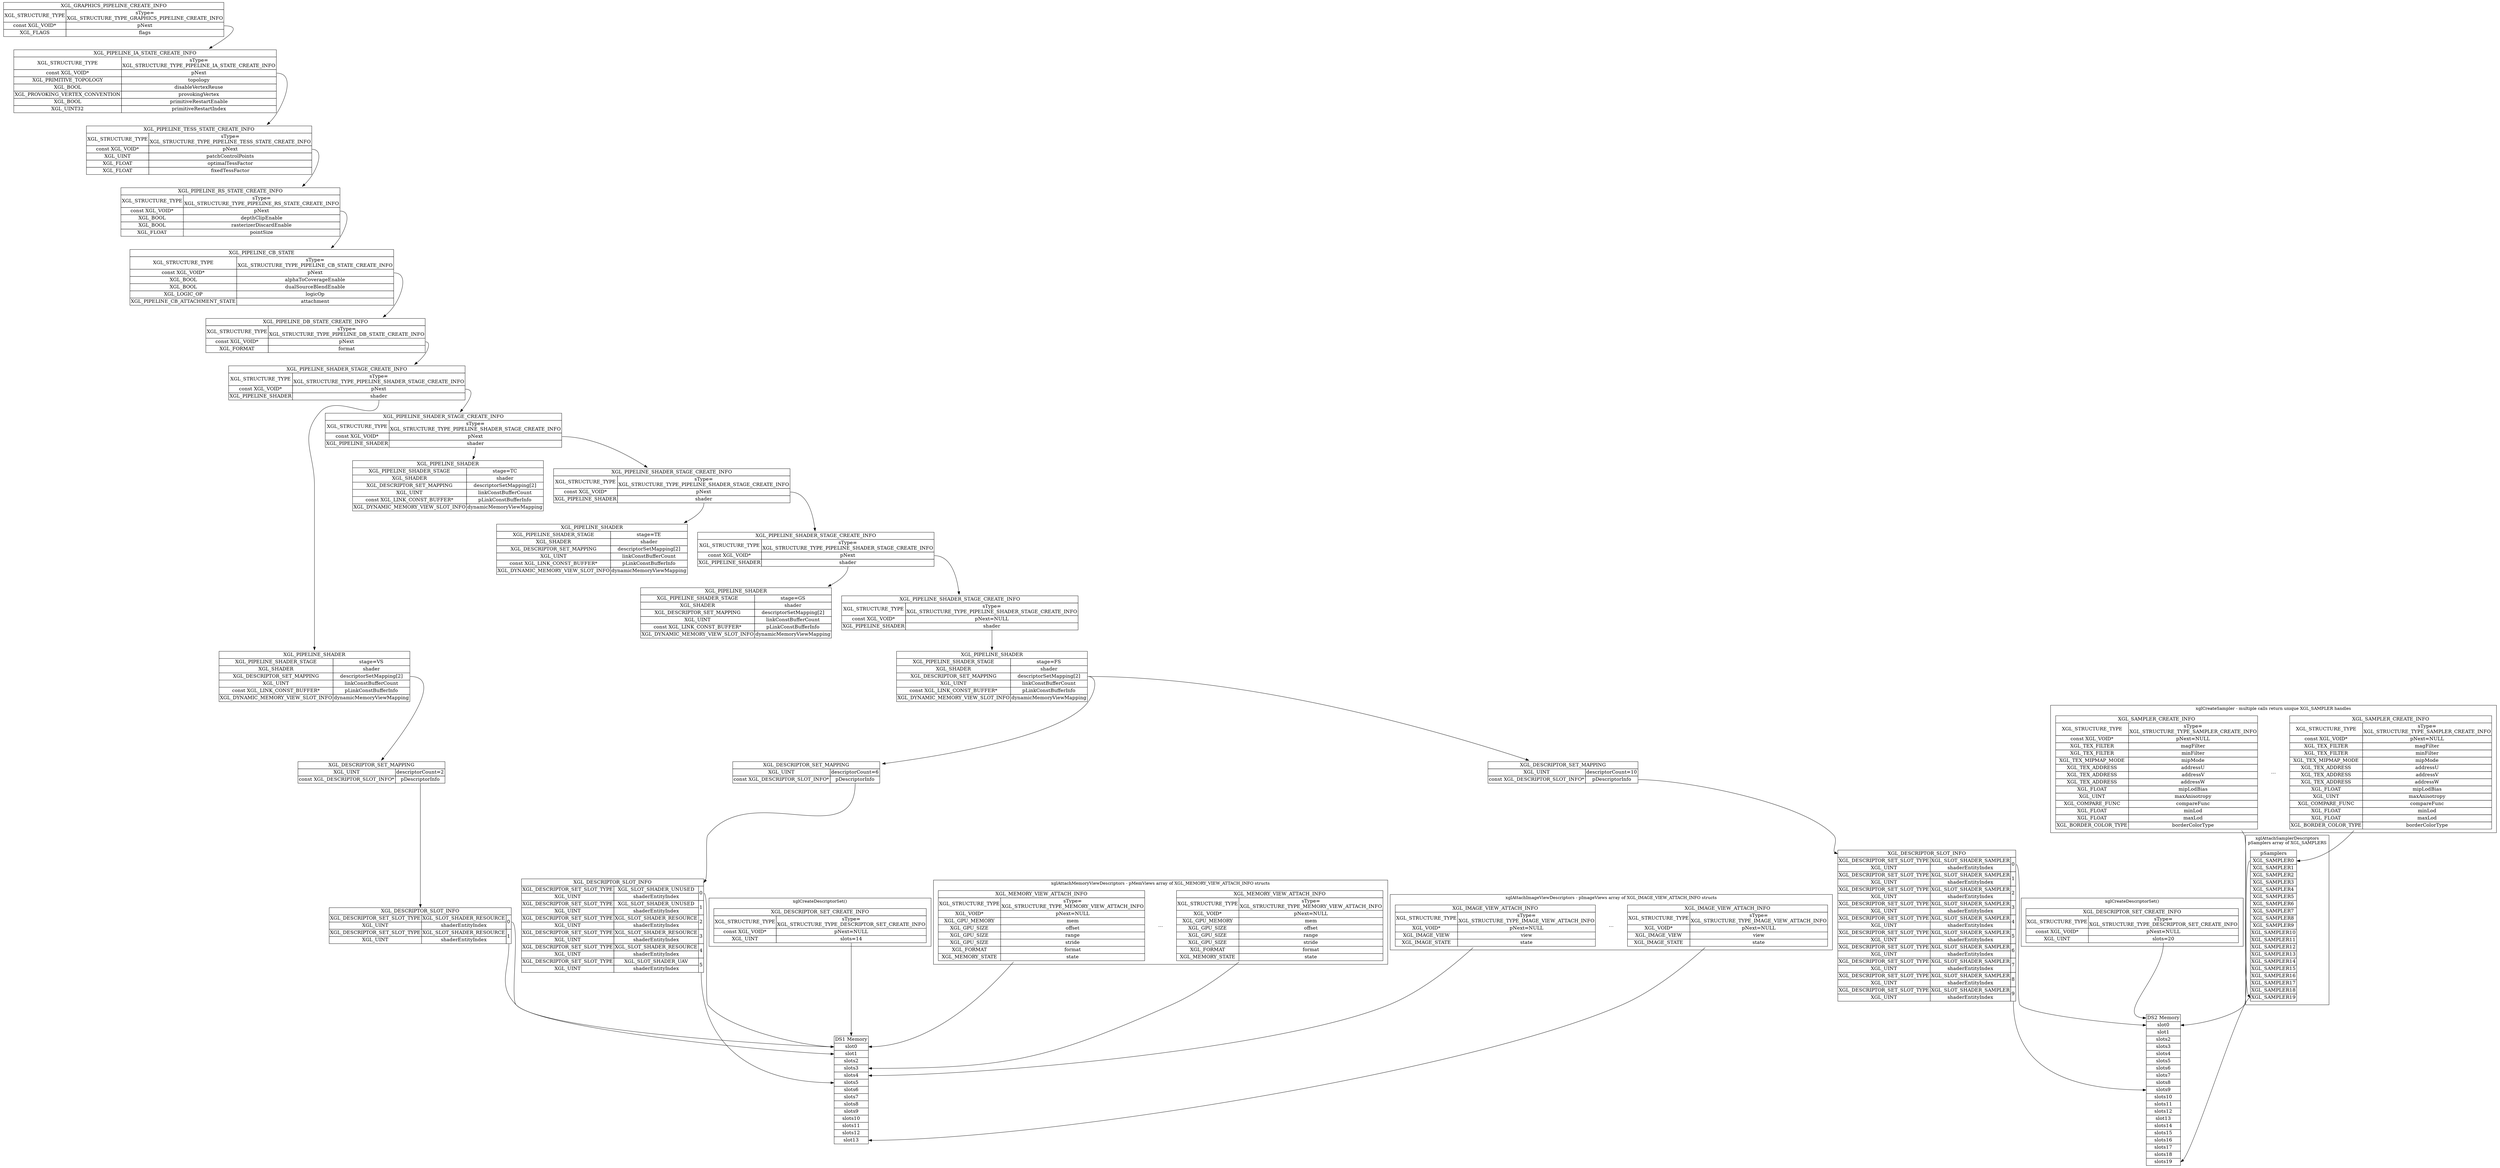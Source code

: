 digraph g {
graph [
rankdir = "TB"
];
node [
fontsize = "16"
shape = "plaintext"
];
edge [
];
"_XGL_GRAPHICS_PIPELINE_CREATE_INFO" [
label = <<TABLE BORDER="0" CELLBORDER="1" CELLSPACING="0"> <TR><TD COLSPAN="2" PORT="f0">XGL_GRAPHICS_PIPELINE_CREATE_INFO</TD></TR><TR><TD>XGL_STRUCTURE_TYPE</TD><TD>sType=<BR/>XGL_STRUCTURE_TYPE_GRAPHICS_PIPELINE_CREATE_INFO</TD></TR><TR><TD>const XGL_VOID*</TD><TD PORT="f2">pNext</TD></TR><TR><TD>XGL_FLAGS</TD><TD>flags</TD></TR></TABLE>>
];
"_XGL_PIPELINE_IA_STATE_CREATE_INFO" [
label = <<TABLE BORDER="0" CELLBORDER="1" CELLSPACING="0"> <TR><TD COLSPAN="2" PORT="f0">XGL_PIPELINE_IA_STATE_CREATE_INFO</TD></TR><TR><TD>XGL_STRUCTURE_TYPE</TD><TD>sType=<BR/>XGL_STRUCTURE_TYPE_PIPELINE_IA_STATE_CREATE_INFO</TD></TR><TR><TD>const XGL_VOID*</TD><TD PORT="f2">pNext</TD></TR><TR><TD>XGL_PRIMITIVE_TOPOLOGY</TD><TD>topology</TD></TR><TR><TD>XGL_BOOL</TD><TD>disableVertexReuse</TD></TR><TR><TD>XGL_PROVOKING_VERTEX_CONVENTION</TD><TD>provokingVertex</TD></TR><TR><TD>XGL_BOOL</TD><TD>primitiveRestartEnable</TD></TR><TR><TD>XGL_UINT32</TD><TD>primitiveRestartIndex</TD></TR></TABLE>>
];
"_XGL_PIPELINE_TESS_STATE_CREATE_INFO" [
label = <<TABLE BORDER="0" CELLBORDER="1" CELLSPACING="0"> <TR><TD COLSPAN="2" PORT="f0">XGL_PIPELINE_TESS_STATE_CREATE_INFO</TD></TR><TR><TD>XGL_STRUCTURE_TYPE</TD><TD>sType=<BR/>XGL_STRUCTURE_TYPE_PIPELINE_TESS_STATE_CREATE_INFO</TD></TR><TR><TD>const XGL_VOID*</TD><TD PORT="f2">pNext</TD></TR><TR><TD>XGL_UINT</TD><TD>patchControlPoints</TD></TR> <TR><TD>XGL_FLOAT</TD><TD>optimalTessFactor</TD></TR><TR><TD>XGL_FLOAT</TD><TD>fixedTessFactor</TD></TR></TABLE>>
];
"_XGL_PIPELINE_RS_STATE_CREATE_INFO" [
label = <<TABLE BORDER="0" CELLBORDER="1" CELLSPACING="0"> <TR><TD COLSPAN="2" PORT="f0">XGL_PIPELINE_RS_STATE_CREATE_INFO</TD></TR><TR><TD>XGL_STRUCTURE_TYPE</TD><TD>sType=<BR/>XGL_STRUCTURE_TYPE_PIPELINE_RS_STATE_CREATE_INFO</TD></TR> <TR><TD>const XGL_VOID*</TD><TD PORT="f2">pNext</TD></TR> <TR><TD>XGL_BOOL</TD><TD>depthClipEnable</TD></TR> <TR><TD>XGL_BOOL</TD><TD>rasterizerDiscardEnable</TD></TR> <TR><TD>XGL_FLOAT</TD><TD>pointSize</TD></TR> </TABLE>>
];
"_XGL_PIPELINE_CB_STATE_CREATE_INFO" [
label = <<TABLE BORDER="0" CELLBORDER="1" CELLSPACING="0"> <TR><TD COLSPAN="2" PORT="f0">XGL_PIPELINE_CB_STATE</TD></TR><TR><TD>XGL_STRUCTURE_TYPE</TD><TD>sType=<BR/>XGL_STRUCTURE_TYPE_PIPELINE_CB_STATE_CREATE_INFO</TD></TR> <TR><TD>const XGL_VOID*</TD><TD PORT="f2">pNext</TD></TR> <TR><TD>XGL_BOOL</TD><TD>alphaToCoverageEnable</TD></TR> <TR><TD>XGL_BOOL</TD><TD>dualSourceBlendEnable</TD></TR> <TR><TD>XGL_LOGIC_OP</TD><TD>logicOp</TD></TR> <TR><TD>XGL_PIPELINE_CB_ATTACHMENT_STATE</TD><TD>attachment</TD></TR> </TABLE>>
];
"_XGL_PIPELINE_DB_STATE_CREATE_INFO" [
label = <<TABLE BORDER="0" CELLBORDER="1" CELLSPACING="0"> <TR><TD COLSPAN="2" PORT="f0">XGL_PIPELINE_DB_STATE_CREATE_INFO</TD></TR><TR><TD>XGL_STRUCTURE_TYPE</TD><TD>sType=<BR/>XGL_STRUCTURE_TYPE_PIPELINE_DB_STATE_CREATE_INFO</TD></TR> <TR><TD>const XGL_VOID*</TD><TD PORT="f2">pNext</TD></TR> <TR><TD>XGL_FORMAT</TD><TD>format</TD></TR> </TABLE>>
];
"VS_XGL_PIPELINE_SHADER_STAGE_CREATE_INFO" [
label = <<TABLE BORDER="0" CELLBORDER="1" CELLSPACING="0"> <TR><TD COLSPAN="2" PORT="f0">XGL_PIPELINE_SHADER_STAGE_CREATE_INFO</TD></TR><TR><TD>XGL_STRUCTURE_TYPE</TD><TD>sType=<BR/>XGL_STRUCTURE_TYPE_PIPELINE_SHADER_STAGE_CREATE_INFO</TD></TR> <TR><TD>const XGL_VOID*</TD><TD PORT="f2">pNext</TD></TR> <TR><TD>XGL_PIPELINE_SHADER</TD><TD PORT="f4">shader</TD></TR> </TABLE>>
];
"TC_XGL_PIPELINE_SHADER_STAGE_CREATE_INFO" [
label = <<TABLE BORDER="0" CELLBORDER="1" CELLSPACING="0"> <TR><TD COLSPAN="2" PORT="f0">XGL_PIPELINE_SHADER_STAGE_CREATE_INFO</TD></TR><TR><TD>XGL_STRUCTURE_TYPE</TD><TD>sType=<BR/>XGL_STRUCTURE_TYPE_PIPELINE_SHADER_STAGE_CREATE_INFO</TD></TR> <TR><TD>const XGL_VOID*</TD><TD PORT="f2">pNext</TD></TR> <TR><TD>XGL_PIPELINE_SHADER</TD><TD PORT="f4">shader</TD></TR> </TABLE>>
];
"TE_XGL_PIPELINE_SHADER_STAGE_CREATE_INFO" [
label = <<TABLE BORDER="0" CELLBORDER="1" CELLSPACING="0"> <TR><TD COLSPAN="2" PORT="f0">XGL_PIPELINE_SHADER_STAGE_CREATE_INFO</TD></TR><TR><TD>XGL_STRUCTURE_TYPE</TD><TD>sType=<BR/>XGL_STRUCTURE_TYPE_PIPELINE_SHADER_STAGE_CREATE_INFO</TD></TR> <TR><TD>const XGL_VOID*</TD><TD PORT="f2">pNext</TD></TR> <TR><TD>XGL_PIPELINE_SHADER</TD><TD PORT="f4">shader</TD></TR> </TABLE>>
];
"GS_XGL_PIPELINE_SHADER_STAGE_CREATE_INFO" [
label = <<TABLE BORDER="0" CELLBORDER="1" CELLSPACING="0"> <TR><TD COLSPAN="2" PORT="f0">XGL_PIPELINE_SHADER_STAGE_CREATE_INFO</TD></TR><TR><TD>XGL_STRUCTURE_TYPE</TD><TD>sType=<BR/>XGL_STRUCTURE_TYPE_PIPELINE_SHADER_STAGE_CREATE_INFO</TD></TR> <TR><TD>const XGL_VOID*</TD><TD PORT="f2">pNext</TD></TR> <TR><TD>XGL_PIPELINE_SHADER</TD><TD PORT="f4">shader</TD></TR> </TABLE>>
];
"FS_XGL_PIPELINE_SHADER_STAGE_CREATE_INFO" [
label = <<TABLE BORDER="0" CELLBORDER="1" CELLSPACING="0"> <TR><TD COLSPAN="2" PORT="f0">XGL_PIPELINE_SHADER_STAGE_CREATE_INFO</TD></TR><TR><TD>XGL_STRUCTURE_TYPE</TD><TD>sType=<BR/>XGL_STRUCTURE_TYPE_PIPELINE_SHADER_STAGE_CREATE_INFO</TD></TR> <TR><TD>const XGL_VOID*</TD><TD PORT="f2">pNext=NULL</TD></TR> <TR><TD>XGL_PIPELINE_SHADER</TD><TD PORT="f4">shader</TD></TR> </TABLE>>
];
"VS_XGL_PIPELINE_SHADER" [
label = <<TABLE BORDER="0" CELLBORDER="1" CELLSPACING="0"> <TR><TD COLSPAN="2" PORT="f0">XGL_PIPELINE_SHADER</TD></TR><TR><TD PORT="f1">XGL_PIPELINE_SHADER_STAGE</TD><TD PORT="f2">stage=VS</TD></TR><TR><TD PORT="f3">XGL_SHADER</TD><TD PORT="f4">shader</TD></TR><TR><TD PORT="f5">XGL_DESCRIPTOR_SET_MAPPING</TD><TD PORT="f6">descriptorSetMapping[2]</TD></TR><TR><TD PORT="f7">XGL_UINT</TD><TD PORT="f8">linkConstBufferCount</TD></TR><TR><TD PORT="f9">const XGL_LINK_CONST_BUFFER*</TD><TD PORT="f10">pLinkConstBufferInfo</TD></TR><TR><TD PORT="f11">XGL_DYNAMIC_MEMORY_VIEW_SLOT_INFO</TD><TD PORT="f12">dynamicMemoryViewMapping</TD></TR></TABLE>>
];
"TC_XGL_PIPELINE_SHADER" [
label = <<TABLE BORDER="0" CELLBORDER="1" CELLSPACING="0"> <TR><TD COLSPAN="2" PORT="f0">XGL_PIPELINE_SHADER</TD></TR><TR><TD PORT="f1">XGL_PIPELINE_SHADER_STAGE</TD><TD PORT="f2">stage=TC</TD></TR><TR><TD PORT="f3">XGL_SHADER</TD><TD PORT="f4">shader</TD></TR><TR><TD PORT="f5">XGL_DESCRIPTOR_SET_MAPPING</TD><TD PORT="f6">descriptorSetMapping[2]</TD></TR><TR><TD PORT="f7">XGL_UINT</TD><TD PORT="f8">linkConstBufferCount</TD></TR><TR><TD PORT="f9">const XGL_LINK_CONST_BUFFER*</TD><TD PORT="f10">pLinkConstBufferInfo</TD></TR><TR><TD PORT="f11">XGL_DYNAMIC_MEMORY_VIEW_SLOT_INFO</TD><TD PORT="f12">dynamicMemoryViewMapping</TD></TR></TABLE>>
];
"TE_XGL_PIPELINE_SHADER" [
label = <<TABLE BORDER="0" CELLBORDER="1" CELLSPACING="0"> <TR><TD COLSPAN="2" PORT="f0">XGL_PIPELINE_SHADER</TD></TR><TR><TD PORT="f1">XGL_PIPELINE_SHADER_STAGE</TD><TD PORT="f2">stage=TE</TD></TR><TR><TD PORT="f3">XGL_SHADER</TD><TD PORT="f4">shader</TD></TR><TR><TD PORT="f5">XGL_DESCRIPTOR_SET_MAPPING</TD><TD PORT="f6">descriptorSetMapping[2]</TD></TR><TR><TD PORT="f7">XGL_UINT</TD><TD PORT="f8">linkConstBufferCount</TD></TR><TR><TD PORT="f9">const XGL_LINK_CONST_BUFFER*</TD><TD PORT="f10">pLinkConstBufferInfo</TD></TR><TR><TD PORT="f11">XGL_DYNAMIC_MEMORY_VIEW_SLOT_INFO</TD><TD PORT="f12">dynamicMemoryViewMapping</TD></TR></TABLE>>
];
"GS_XGL_PIPELINE_SHADER" [
label = <<TABLE BORDER="0" CELLBORDER="1" CELLSPACING="0"> <TR><TD COLSPAN="2" PORT="f0">XGL_PIPELINE_SHADER</TD></TR><TR><TD PORT="f1">XGL_PIPELINE_SHADER_STAGE</TD><TD PORT="f2">stage=GS</TD></TR><TR><TD PORT="f3">XGL_SHADER</TD><TD PORT="f4">shader</TD></TR><TR><TD PORT="f5">XGL_DESCRIPTOR_SET_MAPPING</TD><TD PORT="f6">descriptorSetMapping[2]</TD></TR><TR><TD PORT="f7">XGL_UINT</TD><TD PORT="f8">linkConstBufferCount</TD></TR><TR><TD PORT="f9">const XGL_LINK_CONST_BUFFER*</TD><TD PORT="f10">pLinkConstBufferInfo</TD></TR><TR><TD PORT="f11">XGL_DYNAMIC_MEMORY_VIEW_SLOT_INFO</TD><TD PORT="f12">dynamicMemoryViewMapping</TD></TR></TABLE>>
];
"FS_XGL_PIPELINE_SHADER" [
label = <<TABLE BORDER="0" CELLBORDER="1" CELLSPACING="0"> <TR><TD COLSPAN="2" PORT="f0">XGL_PIPELINE_SHADER</TD></TR><TR><TD PORT="f1">XGL_PIPELINE_SHADER_STAGE</TD><TD PORT="f2">stage=FS</TD></TR><TR><TD PORT="f3">XGL_SHADER</TD><TD PORT="f4">shader</TD></TR><TR><TD PORT="f5">XGL_DESCRIPTOR_SET_MAPPING</TD><TD PORT="f6">descriptorSetMapping[2]</TD></TR><TR><TD PORT="f7">XGL_UINT</TD><TD PORT="f8">linkConstBufferCount</TD></TR><TR><TD PORT="f9">const XGL_LINK_CONST_BUFFER*</TD><TD PORT="f10">pLinkConstBufferInfo</TD></TR><TR><TD PORT="f11">XGL_DYNAMIC_MEMORY_VIEW_SLOT_INFO</TD><TD PORT="f12">dynamicMemoryViewMapping</TD></TR></TABLE>>
];
"_XGL_GRAPHICS_PIPELINE_CREATE_INFO":f2 -> "_XGL_PIPELINE_IA_STATE_CREATE_INFO" [
id = 100
];
"_XGL_PIPELINE_IA_STATE_CREATE_INFO":f2 -> "_XGL_PIPELINE_TESS_STATE_CREATE_INFO" [
id = 101
];
"_XGL_PIPELINE_TESS_STATE_CREATE_INFO":f2 -> "_XGL_PIPELINE_RS_STATE_CREATE_INFO" [
id = 102
];
"_XGL_PIPELINE_RS_STATE_CREATE_INFO":f2 -> "_XGL_PIPELINE_CB_STATE_CREATE_INFO" [
id = 103
];
"_XGL_PIPELINE_CB_STATE_CREATE_INFO":f2 -> "_XGL_PIPELINE_DB_STATE_CREATE_INFO" [
id = 104
];
"_XGL_PIPELINE_DB_STATE_CREATE_INFO":f2 -> "VS_XGL_PIPELINE_SHADER_STAGE_CREATE_INFO" [
id = 105
];
"VS_XGL_PIPELINE_SHADER_STAGE_CREATE_INFO":f2 -> "TC_XGL_PIPELINE_SHADER_STAGE_CREATE_INFO" [
id = 106
];
"TC_XGL_PIPELINE_SHADER_STAGE_CREATE_INFO":f2 -> "TE_XGL_PIPELINE_SHADER_STAGE_CREATE_INFO" [
id = 107
];
"TE_XGL_PIPELINE_SHADER_STAGE_CREATE_INFO":f2 -> "GS_XGL_PIPELINE_SHADER_STAGE_CREATE_INFO" [
id = 108
];
"GS_XGL_PIPELINE_SHADER_STAGE_CREATE_INFO":f2 -> "FS_XGL_PIPELINE_SHADER_STAGE_CREATE_INFO" [
id = 109
];
"VS_XGL_PIPELINE_SHADER_STAGE_CREATE_INFO":f4 -> "VS_XGL_PIPELINE_SHADER" [
id = 110
];
"TE_XGL_PIPELINE_SHADER_STAGE_CREATE_INFO":f4 -> "TE_XGL_PIPELINE_SHADER" [
id = 111
];
"TC_XGL_PIPELINE_SHADER_STAGE_CREATE_INFO":f4 -> "TC_XGL_PIPELINE_SHADER" [
id = 112
];
"GS_XGL_PIPELINE_SHADER_STAGE_CREATE_INFO":f4 -> "GS_XGL_PIPELINE_SHADER" [
id = 113
];
"FS_XGL_PIPELINE_SHADER_STAGE_CREATE_INFO":f4 -> "FS_XGL_PIPELINE_SHADER" [
id = 114
];
subgraph clusterDSCreate1
{
label="xglCreateDescriptorSet()"
"_XGL_DESCRIPTOR_SET_CREATE_INFO1" [
label = <<TABLE BORDER="0" CELLBORDER="1" CELLSPACING="0"> <TR><TD COLSPAN="2" PORT="f0">XGL_DESCRIPTOR_SET_CREATE_INFO</TD></TR><TR><TD PORT="f1">XGL_STRUCTURE_TYPE</TD><TD>sType=<BR/>XGL_STRUCTURE_TYPE_DESCRIPTOR_SET_CREATE_INFO</TD></TR><TR><TD>const XGL_VOID*</TD><TD PORT="f2">pNext=NULL</TD></TR><TR><TD PORT="f3">XGL_UINT</TD><TD PORT="f4">slots=14</TD></TR></TABLE>>
];
}
subgraph clusterDSCreate2
{
label="xglCreateDescriptorSet()"
"_XGL_DESCRIPTOR_SET_CREATE_INFO2" [
label = <<TABLE BORDER="0" CELLBORDER="1" CELLSPACING="0"> <TR><TD COLSPAN="2" PORT="f0">XGL_DESCRIPTOR_SET_CREATE_INFO</TD></TR><TR><TD PORT="f1">XGL_STRUCTURE_TYPE</TD><TD>sType=<BR/>XGL_STRUCTURE_TYPE_DESCRIPTOR_SET_CREATE_INFO</TD></TR><TR><TD>const XGL_VOID*</TD><TD PORT="f2">pNext=NULL</TD></TR><TR><TD PORT="f3">XGL_UINT</TD><TD PORT="f4">slots=20</TD></TR></TABLE>>
];
}
subgraph clusterSamplerCreate
{
label="xglCreateSampler - multiple calls return unique XGL_SAMPLER handles"
"_XGL_SAMPLER_CREATE_INFO_0" [
label = <<TABLE BORDER="0" CELLBORDER="1" CELLSPACING="0"> <TR><TD COLSPAN="2" PORT="f0">XGL_SAMPLER_CREATE_INFO</TD></TR><TR><TD PORT="f1">XGL_STRUCTURE_TYPE</TD><TD PORT="f2">sType=<BR/>XGL_STRUCTURE_TYPE_SAMPLER_CREATE_INFO</TD></TR><TR><TD PORT="f3">const XGL_VOID*</TD><TD PORT="f4">pNext=NULL</TD></TR><TR><TD PORT="f5">XGL_TEX_FILTER</TD><TD PORT="f6">magFilter</TD></TR><TR><TD PORT="f7">XGL_TEX_FILTER</TD><TD PORT="f8">minFilter</TD></TR><TR><TD PORT="f9">XGL_TEX_MIPMAP_MODE</TD><TD PORT="f10">mipMode</TD></TR><TR><TD PORT="f11">XGL_TEX_ADDRESS</TD><TD PORT="f12">addressU</TD></TR><TR><TD PORT="f13">XGL_TEX_ADDRESS</TD><TD PORT="f14">addressV</TD></TR><TR><TD PORT="f15">XGL_TEX_ADDRESS</TD><TD PORT="f16">addressW</TD></TR><TR><TD PORT="f17">XGL_FLOAT</TD><TD PORT="f18">mipLodBias</TD></TR><TR><TD PORT="f19">XGL_UINT</TD><TD PORT="f20">maxAnisotropy</TD></TR><TR><TD PORT="f21">XGL_COMPARE_FUNC</TD><TD PORT="f22">compareFunc</TD></TR><TR><TD PORT="f23">XGL_FLOAT</TD><TD PORT="f24">minLod</TD></TR><TR><TD PORT="f25">XGL_FLOAT</TD><TD PORT="f26">maxLod</TD></TR><TR><TD PORT="f27">XGL_BORDER_COLOR_TYPE</TD><TD PORT="f28">borderColorType</TD></TR></TABLE>>
];
"SAMPLER_ELLIPSES" [
label = "..."
];
"_XGL_SAMPLER_CREATE_INFO_19" [
label = <<TABLE BORDER="0" CELLBORDER="1" CELLSPACING="0"> <TR><TD COLSPAN="2" PORT="f0">XGL_SAMPLER_CREATE_INFO</TD></TR><TR><TD PORT="f1">XGL_STRUCTURE_TYPE</TD><TD PORT="f2">sType=<BR/>XGL_STRUCTURE_TYPE_SAMPLER_CREATE_INFO</TD></TR><TR><TD PORT="f3">const XGL_VOID*</TD><TD PORT="f4">pNext=NULL</TD></TR><TR><TD PORT="f5">XGL_TEX_FILTER</TD><TD PORT="f6">magFilter</TD></TR><TR><TD PORT="f7">XGL_TEX_FILTER</TD><TD PORT="f8">minFilter</TD></TR><TR><TD PORT="f9">XGL_TEX_MIPMAP_MODE</TD><TD PORT="f10">mipMode</TD></TR><TR><TD PORT="f11">XGL_TEX_ADDRESS</TD><TD PORT="f12">addressU</TD></TR><TR><TD PORT="f13">XGL_TEX_ADDRESS</TD><TD PORT="f14">addressV</TD></TR><TR><TD PORT="f15">XGL_TEX_ADDRESS</TD><TD PORT="f16">addressW</TD></TR><TR><TD PORT="f17">XGL_FLOAT</TD><TD PORT="f18">mipLodBias</TD></TR><TR><TD PORT="f19">XGL_UINT</TD><TD PORT="f20">maxAnisotropy</TD></TR><TR><TD PORT="f21">XGL_COMPARE_FUNC</TD><TD PORT="f22">compareFunc</TD></TR><TR><TD PORT="f23">XGL_FLOAT</TD><TD PORT="f24">minLod</TD></TR><TR><TD PORT="f25">XGL_FLOAT</TD><TD PORT="f26">maxLod</TD></TR><TR><TD PORT="f27">XGL_BORDER_COLOR_TYPE</TD><TD PORT="f28">borderColorType</TD></TR></TABLE>>
];
}
subgraph clusterSamplerAttach
{
label="xglAttachSamplerDescriptors&#92;npSamplers array of XGL_SAMPLERS"
"SAMPLER_ARRAY" [
label = <<TABLE BORDER="0" CELLBORDER="1" CELLSPACING="0"> <TR><TD PORT="pSamp">pSamplers</TD></TR><TR><TD PORT="f0">XGL_SAMPLER0</TD></TR><TR><TD PORT="f1">XGL_SAMPLER1</TD></TR><TR><TD PORT="f2">XGL_SAMPLER2</TD></TR><TR><TD PORT="f3">XGL_SAMPLER3</TD></TR><TR><TD PORT="f4">XGL_SAMPLER4</TD></TR><TR><TD PORT="f5">XGL_SAMPLER5</TD></TR><TR><TD PORT="f6">XGL_SAMPLER6</TD></TR><TR><TD PORT="f7">XGL_SAMPLER7</TD></TR><TR><TD PORT="f8">XGL_SAMPLER8</TD></TR><TR><TD PORT="f9">XGL_SAMPLER9</TD></TR><TR><TD PORT="f10">XGL_SAMPLER10</TD></TR><TR><TD PORT="f11">XGL_SAMPLER11</TD></TR><TR><TD PORT="f12">XGL_SAMPLER12</TD></TR><TR><TD PORT="f13">XGL_SAMPLER13</TD></TR><TR><TD PORT="f14">XGL_SAMPLER14</TD></TR><TR><TD PORT="f15">XGL_SAMPLER15</TD></TR><TR><TD PORT="f16">XGL_SAMPLER16</TD></TR><TR><TD PORT="f17">XGL_SAMPLER17</TD></TR><TR><TD PORT="f18">XGL_SAMPLER18</TD></TR><TR><TD PORT="f19">XGL_SAMPLER19</TD></TR></TABLE>>
];
}
"DS1_MEMORY" [
label = <<TABLE BORDER="0" CELLBORDER="1" CELLSPACING="0"> <TR><TD PORT="ds1">DS1 Memory</TD></TR><TR><TD PORT="f0">slot0</TD></TR><TR><TD PORT="f1">slot1</TD></TR><TR><TD PORT="f2">slots2</TD></TR><TR><TD PORT="f3">slots3</TD></TR><TR><TD PORT="f4">slots4</TD></TR><TR><TD PORT="f5">slots5</TD></TR><TR><TD PORT="f6">slots6</TD></TR><TR><TD PORT="f7">slots7</TD></TR><TR><TD PORT="f8">slots8</TD></TR><TR><TD PORT="f9">slots9</TD></TR><TR><TD PORT="f10">slots10</TD></TR><TR><TD PORT="f11">slots11</TD></TR><TR><TD PORT="f12">slots12</TD></TR><TR><TD PORT="f13">slot13</TD></TR></TABLE>>
];
"DS2_MEMORY" [
label = <<TABLE BORDER="0" CELLBORDER="1" CELLSPACING="0"> <TR><TD PORT="ds2">DS2 Memory</TD></TR><TR><TD PORT="f0">slot0</TD></TR><TR><TD PORT="f1">slot1</TD></TR><TR><TD PORT="f2">slots2</TD></TR><TR><TD PORT="f3">slots3</TD></TR><TR><TD PORT="f4">slots4</TD></TR><TR><TD PORT="f5">slots5</TD></TR><TR><TD PORT="f6">slots6</TD></TR><TR><TD PORT="f7">slots7</TD></TR><TR><TD PORT="f8">slots8</TD></TR><TR><TD PORT="f9">slots9</TD></TR><TR><TD PORT="f10">slots10</TD></TR><TR><TD PORT="f11">slots11</TD></TR><TR><TD PORT="f12">slots12</TD></TR><TR><TD PORT="f13">slot13</TD></TR><TR><TD PORT="f14">slots14</TD></TR><TR><TD PORT="f15">slots15</TD></TR><TR><TD PORT="f16">slots16</TD></TR><TR><TD PORT="f17">slots17</TD></TR><TR><TD PORT="f18">slots18</TD></TR><TR><TD PORT="f19">slots19</TD></TR></TABLE>>
];
subgraph clusterMemoryView
{
label="xglAttachMemoryViewDescriptors - pMemViews array of XGL_MEMORY_VIEW_ATTACH_INFO structs"
"_XGL_MEMORY_VIEW_ATTACH_INFO_3" [
label = <<TABLE BORDER="0" CELLBORDER="1" CELLSPACING="0"> <TR><TD COLSPAN="2" PORT="f0">XGL_MEMORY_VIEW_ATTACH_INFO</TD></TR><TR><TD PORT="f1">XGL_STRUCTURE_TYPE</TD><TD PORT="f2">sType=<BR/>XGL_STRUCTURE_TYPE_MEMORY_VIEW_ATTACH_INFO</TD></TR><TR><TD PORT="f3">XGL_VOID*</TD><TD PORT="f4">pNext=NULL</TD></TR><TR><TD PORT="f5">XGL_GPU_MEMORY</TD><TD PORT="f6">mem</TD></TR><TR><TD PORT="f7">XGL_GPU_SIZE</TD><TD PORT="f8">offset</TD></TR><TR><TD PORT="f9">XGL_GPU_SIZE</TD><TD PORT="f10">range</TD></TR><TR><TD PORT="f11">XGL_GPU_SIZE</TD><TD PORT="f12">stride</TD></TR><TR><TD PORT="f13">XGL_FORMAT</TD><TD PORT="f14">format</TD></TR><TR><TD PORT="f15">XGL_MEMORY_STATE</TD><TD PORT="f16">state</TD></TR></TABLE>>
];
"MEM_VIEW_ELLIPSES" [
label = "..."
];
"_XGL_MEMORY_VIEW_ATTACH_INFO_0" [
label = <<TABLE BORDER="0" CELLBORDER="1" CELLSPACING="0"> <TR><TD COLSPAN="2" PORT="f0">XGL_MEMORY_VIEW_ATTACH_INFO</TD></TR><TR><TD PORT="f1">XGL_STRUCTURE_TYPE</TD><TD PORT="f2">sType=<BR/>XGL_STRUCTURE_TYPE_MEMORY_VIEW_ATTACH_INFO</TD></TR><TR><TD PORT="f3">XGL_VOID*</TD><TD PORT="f4">pNext=NULL</TD></TR><TR><TD PORT="f5">XGL_GPU_MEMORY</TD><TD PORT="f6">mem</TD></TR><TR><TD PORT="f7">XGL_GPU_SIZE</TD><TD PORT="f8">offset</TD></TR><TR><TD PORT="f9">XGL_GPU_SIZE</TD><TD PORT="f10">range</TD></TR><TR><TD PORT="f11">XGL_GPU_SIZE</TD><TD PORT="f12">stride</TD></TR><TR><TD PORT="f13">XGL_FORMAT</TD><TD PORT="f14">format</TD></TR><TR><TD PORT="f15">XGL_MEMORY_STATE</TD><TD PORT="f16">state</TD></TR></TABLE>>
];
}
subgraph clusterImageView
{
label="xglAttachImageViewDescriptors - pImageViews array of XGL_IMAGE_VIEW_ATTACH_INFO structs"
"_XGL_IMAGE_VIEW_ATTACH_INFO_9" [
label = <<TABLE BORDER="0" CELLBORDER="1" CELLSPACING="0"> <TR><TD COLSPAN="2" PORT="f0">XGL_IMAGE_VIEW_ATTACH_INFO</TD></TR><TR><TD PORT="f1">XGL_STRUCTURE_TYPE</TD><TD PORT="f2">sType=<BR/>XGL_STRUCTURE_TYPE_IMAGE_VIEW_ATTACH_INFO</TD></TR><TR><TD PORT="f3">XGL_VOID*</TD><TD PORT="f4">pNext=NULL</TD></TR><TR><TD PORT="f5">XGL_IMAGE_VIEW</TD><TD PORT="f6">view</TD></TR><TR><TD PORT="f7">XGL_IMAGE_STATE</TD><TD PORT="f8">state</TD></TR></TABLE>>
];
"IMG_VIEW_ELLIPSES" [
label = "..."
];
"_XGL_IMAGE_VIEW_ATTACH_INFO_0" [
label = <<TABLE BORDER="0" CELLBORDER="1" CELLSPACING="0"> <TR><TD COLSPAN="2" PORT="f0">XGL_IMAGE_VIEW_ATTACH_INFO</TD></TR><TR><TD PORT="f1">XGL_STRUCTURE_TYPE</TD><TD PORT="f2">sType=<BR/>XGL_STRUCTURE_TYPE_IMAGE_VIEW_ATTACH_INFO</TD></TR><TR><TD PORT="f3">XGL_VOID*</TD><TD PORT="f4">pNext=NULL</TD></TR><TR><TD PORT="f5">XGL_IMAGE_VIEW</TD><TD PORT="f6">view</TD></TR><TR><TD PORT="f7">XGL_IMAGE_STATE</TD><TD PORT="f8">state</TD></TR></TABLE>>
];
}
"VS_XGL_DESCRIPTOR_SET_MAPPING" [
label = <<TABLE BORDER="0" CELLBORDER="1" CELLSPACING="0"> <TR><TD COLSPAN="2" PORT="f0">XGL_DESCRIPTOR_SET_MAPPING</TD></TR><TR><TD PORT="f1">XGL_UINT</TD><TD PORT="f2">descriptorCount=2</TD></TR><TR><TD PORT="f3">const XGL_DESCRIPTOR_SLOT_INFO*</TD><TD PORT="f4">pDescriptorInfo</TD></TR></TABLE>>
];
"VS_XGL_DESCRIPTOR_SLOT_INFO" [
label = <<TABLE BORDER="0" CELLBORDER="1" CELLSPACING="0"> <TR><TD COLSPAN="3" PORT="f0">XGL_DESCRIPTOR_SLOT_INFO</TD></TR><TR><TD PORT="f2">XGL_DESCRIPTOR_SET_SLOT_TYPE</TD><TD PORT="f3">XGL_SLOT_SHADER_RESOURCE</TD><TD ROWSPAN="2" PORT="f1">0</TD></TR><TR><TD PORT="f4">XGL_UINT</TD><TD PORT="f5">shaderEntityIndex</TD></TR><TR><TD PORT="f7">XGL_DESCRIPTOR_SET_SLOT_TYPE</TD><TD PORT="f8">XGL_SLOT_SHADER_RESOURCE</TD><TD ROWSPAN="2" PORT="f6">1</TD></TR><TR><TD PORT="f9">XGL_UINT</TD><TD PORT="f10">shaderEntityIndex</TD></TR></TABLE>>
];
"FS0_XGL_DESCRIPTOR_SET_MAPPING" [
label = <<TABLE BORDER="0" CELLBORDER="1" CELLSPACING="0"> <TR><TD COLSPAN="2" PORT="f0">XGL_DESCRIPTOR_SET_MAPPING</TD></TR><TR><TD PORT="f1">XGL_UINT</TD><TD PORT="f2">descriptorCount=6</TD></TR><TR><TD PORT="f3">const XGL_DESCRIPTOR_SLOT_INFO*</TD><TD PORT="f4">pDescriptorInfo</TD></TR></TABLE>>
];
"FS0_XGL_DESCRIPTOR_SLOT_INFO" [
label = <<TABLE BORDER="0" CELLBORDER="1" CELLSPACING="0"> <TR><TD COLSPAN="3" PORT="f0">XGL_DESCRIPTOR_SLOT_INFO</TD></TR><TR><TD PORT="f2">XGL_DESCRIPTOR_SET_SLOT_TYPE</TD><TD PORT="f3">XGL_SLOT_SHADER_UNUSED</TD><TD ROWSPAN="2" PORT="f1">0</TD></TR><TR><TD PORT="f4">XGL_UINT</TD><TD PORT="f5">shaderEntityIndex</TD></TR><TR><TD PORT="f7">XGL_DESCRIPTOR_SET_SLOT_TYPE</TD><TD PORT="f8">XGL_SLOT_SHADER_UNUSED</TD><TD ROWSPAN="2" PORT="f6">1</TD></TR><TR><TD PORT="f9">XGL_UINT</TD><TD PORT="f10">shaderEntityIndex</TD></TR><TR><TD PORT="f12">XGL_DESCRIPTOR_SET_SLOT_TYPE</TD><TD PORT="f13">XGL_SLOT_SHADER_RESOURCE</TD><TD ROWSPAN="2" PORT="f11">2</TD></TR><TR><TD PORT="f14">XGL_UINT</TD><TD PORT="f15">shaderEntityIndex</TD></TR><TR><TD PORT="f17">XGL_DESCRIPTOR_SET_SLOT_TYPE</TD><TD PORT="f18">XGL_SLOT_SHADER_RESOURCE</TD><TD ROWSPAN="2" PORT="f16">3</TD></TR><TR><TD PORT="f19">XGL_UINT</TD><TD PORT="f20">shaderEntityIndex</TD></TR><TR><TD PORT="f22">XGL_DESCRIPTOR_SET_SLOT_TYPE</TD><TD PORT="f23">XGL_SLOT_SHADER_RESOURCE</TD><TD ROWSPAN="2" PORT="f21">4</TD></TR><TR><TD PORT="f24">XGL_UINT</TD><TD PORT="f25">shaderEntityIndex</TD></TR><TR><TD PORT="f27">XGL_DESCRIPTOR_SET_SLOT_TYPE</TD><TD PORT="f28">XGL_SLOT_SHADER_UAV</TD><TD ROWSPAN="2" PORT="f26">5</TD></TR><TR><TD PORT="f29">XGL_UINT</TD><TD PORT="f30">shaderEntityIndex</TD></TR></TABLE>>
];
"FS1_XGL_DESCRIPTOR_SET_MAPPING" [
label = <<TABLE BORDER="0" CELLBORDER="1" CELLSPACING="0"> <TR><TD COLSPAN="2" PORT="f0">XGL_DESCRIPTOR_SET_MAPPING</TD></TR><TR><TD PORT="f1">XGL_UINT</TD><TD PORT="f2">descriptorCount=10</TD></TR><TR><TD PORT="f3">const XGL_DESCRIPTOR_SLOT_INFO*</TD><TD PORT="f4">pDescriptorInfo</TD></TR></TABLE>>
];
"FS1_XGL_DESCRIPTOR_SLOT_INFO" [
label = <<TABLE BORDER="0" CELLBORDER="1" CELLSPACING="0"> <TR><TD COLSPAN="3" PORT="f0">XGL_DESCRIPTOR_SLOT_INFO</TD></TR><TR><TD PORT="f2">XGL_DESCRIPTOR_SET_SLOT_TYPE</TD><TD PORT="f3">XGL_SLOT_SHADER_SAMPLER</TD><TD ROWSPAN="2" PORT="f1">0</TD></TR><TR><TD PORT="f4">XGL_UINT</TD><TD PORT="f5">shaderEntityIndex</TD></TR><TR><TD PORT="f7">XGL_DESCRIPTOR_SET_SLOT_TYPE</TD><TD PORT="f8">XGL_SLOT_SHADER_SAMPLER</TD><TD ROWSPAN="2" PORT="f6">1</TD></TR><TR><TD PORT="f9">XGL_UINT</TD><TD PORT="f10">shaderEntityIndex</TD></TR><TR><TD PORT="f12">XGL_DESCRIPTOR_SET_SLOT_TYPE</TD><TD PORT="f13">XGL_SLOT_SHADER_SAMPLER</TD><TD ROWSPAN="2" PORT="f11">2</TD></TR><TR><TD PORT="f14">XGL_UINT</TD><TD PORT="f15">shaderEntityIndex</TD></TR><TR><TD PORT="f17">XGL_DESCRIPTOR_SET_SLOT_TYPE</TD><TD PORT="f18">XGL_SLOT_SHADER_SAMPLER</TD><TD ROWSPAN="2" PORT="f16">3</TD></TR><TR><TD PORT="f19">XGL_UINT</TD><TD PORT="f20">shaderEntityIndex</TD></TR><TR><TD PORT="f22">XGL_DESCRIPTOR_SET_SLOT_TYPE</TD><TD PORT="f23">XGL_SLOT_SHADER_SAMPLER</TD><TD ROWSPAN="2" PORT="f21">4</TD></TR><TR><TD PORT="f24">XGL_UINT</TD><TD PORT="f25">shaderEntityIndex</TD></TR><TR><TD PORT="f27">XGL_DESCRIPTOR_SET_SLOT_TYPE</TD><TD PORT="f28">XGL_SLOT_SHADER_SAMPLER</TD><TD ROWSPAN="2" PORT="f26">5</TD></TR><TR><TD PORT="f29">XGL_UINT</TD><TD PORT="f30">shaderEntityIndex</TD></TR><TR><TD PORT="f32">XGL_DESCRIPTOR_SET_SLOT_TYPE</TD><TD PORT="f33">XGL_SLOT_SHADER_SAMPLER</TD><TD ROWSPAN="2" PORT="f31">6</TD></TR><TR><TD PORT="f34">XGL_UINT</TD><TD PORT="f35">shaderEntityIndex</TD></TR><TR><TD PORT="f37">XGL_DESCRIPTOR_SET_SLOT_TYPE</TD><TD PORT="f38">XGL_SLOT_SHADER_SAMPLER</TD><TD ROWSPAN="2" PORT="f36">7</TD></TR><TR><TD PORT="f39">XGL_UINT</TD><TD PORT="f40">shaderEntityIndex</TD></TR><TR><TD PORT="f42">XGL_DESCRIPTOR_SET_SLOT_TYPE</TD><TD PORT="f43">XGL_SLOT_SHADER_SAMPLER</TD><TD ROWSPAN="2" PORT="f41">8</TD></TR><TR><TD PORT="f44">XGL_UINT</TD><TD PORT="f45">shaderEntityIndex</TD></TR><TR><TD PORT="f47">XGL_DESCRIPTOR_SET_SLOT_TYPE</TD><TD PORT="f48">XGL_SLOT_SHADER_SAMPLER</TD><TD ROWSPAN="2" PORT="f46">9</TD></TR><TR><TD PORT="f49">XGL_UINT</TD><TD PORT="f50">shaderEntityIndex</TD></TR></TABLE>>
];
/*
"_XGL_DESCRIPTOR_SET_CREATE_INFO1":f2 -> "_XGL_DESCRIPTOR_SET_CREATE_INFO2":f0 [
id = 0
];
*/
"_XGL_DESCRIPTOR_SET_CREATE_INFO1":f4 -> "DS1_MEMORY":ds1 [
id = 1
];
"_XGL_DESCRIPTOR_SET_CREATE_INFO2":f4 -> "DS2_MEMORY":ds2 [
id = 2
];
/*
"_XGL_SAMPLER_CREATE_INFO_0":f4 -> "_ELLIPSE0" [
id = 3
];
"_ELLIPSE0" -> "_XGL_SAMPLER_CREATE_INFO_19":f0 [
id = 3
];
*/
"_XGL_SAMPLER_CREATE_INFO_0" -> "SAMPLER_ARRAY":f0 [
id = 4
];
"_XGL_SAMPLER_CREATE_INFO_19" -> "SAMPLER_ARRAY":f19 [
id = 5
];
"SAMPLER_ARRAY":f0 -> "DS2_MEMORY":f0 [
id = 6
];
"SAMPLER_ARRAY":f19 -> "DS2_MEMORY":f19 [
id = 7
];
/*
"_XGL_MEMORY_VIEW_ATTACH_INFO_0":f4 -> "_ELLIPSE1" [
id = 6
];
"_ELLIPSE1" -> "_XGL_MEMORY_VIEW_ATTACH_INFO_3":f0 [
id = 7
];
"_XGL_IMAGE_VIEW_ATTACH_INFO_0":f4 -> "_ELLIPSE2" [
id = 8
];
"_ELLIPSE2" -> "_XGL_IMAGE_VIEW_ATTACH_INFO_9":f0 [
id = 9
];
*/
"_XGL_MEMORY_VIEW_ATTACH_INFO_0" -> "DS1_MEMORY":f0 [
id = 10
];
"_XGL_MEMORY_VIEW_ATTACH_INFO_3" -> "DS1_MEMORY":f3 [
id = 11
];
"_XGL_IMAGE_VIEW_ATTACH_INFO_0" -> "DS1_MEMORY":f4 [
id = 10
];
"_XGL_IMAGE_VIEW_ATTACH_INFO_9" -> "DS1_MEMORY":f13 [
id = 11
];
"VS_XGL_DESCRIPTOR_SET_MAPPING":f4 -> "VS_XGL_DESCRIPTOR_SLOT_INFO":f0 [
id = 12
];
"VS_XGL_DESCRIPTOR_SLOT_INFO":f1 -> "DS1_MEMORY":f0 [
id = 13
];
"VS_XGL_DESCRIPTOR_SLOT_INFO":f6 -> "DS1_MEMORY":f1 [
id = 14
];
"FS0_XGL_DESCRIPTOR_SET_MAPPING":f4 -> "FS0_XGL_DESCRIPTOR_SLOT_INFO":f0 [
id = 15
];
"FS0_XGL_DESCRIPTOR_SLOT_INFO":f1 -> "DS1_MEMORY":f0 [
id = 16
];
"FS0_XGL_DESCRIPTOR_SLOT_INFO":f26 -> "DS1_MEMORY":f5 [
id = 17
];
"FS1_XGL_DESCRIPTOR_SET_MAPPING":f4 -> "FS1_XGL_DESCRIPTOR_SLOT_INFO":f0 [
id = 15
];
"FS1_XGL_DESCRIPTOR_SLOT_INFO":f1 -> "DS2_MEMORY":f0 [
id = 16
];
"FS1_XGL_DESCRIPTOR_SLOT_INFO":f46 -> "DS2_MEMORY":f9 [
id = 17
];
"FS_XGL_PIPELINE_SHADER":f6 -> "FS0_XGL_DESCRIPTOR_SET_MAPPING" [
id = 18
];
"FS_XGL_PIPELINE_SHADER":f6 -> "FS1_XGL_DESCRIPTOR_SET_MAPPING" [
id = 19
];
"VS_XGL_PIPELINE_SHADER":f6 -> "VS_XGL_DESCRIPTOR_SET_MAPPING" [
id = 20
];
}

